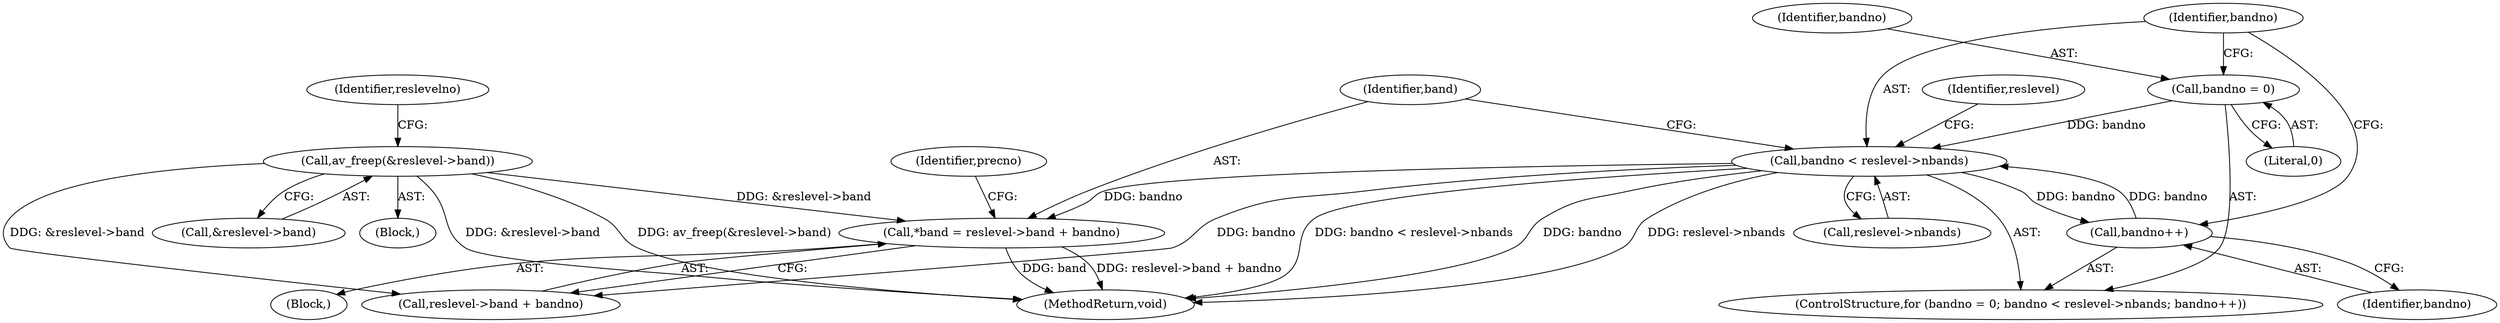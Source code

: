 digraph "0_FFmpeg_912ce9dd2080c5837285a471d750fa311e09b555@integer" {
"1000144" [label="(Call,*band = reslevel->band + bandno)"];
"1000195" [label="(Call,av_freep(&reslevel->band))"];
"1000135" [label="(Call,bandno < reslevel->nbands)"];
"1000140" [label="(Call,bandno++)"];
"1000132" [label="(Call,bandno = 0)"];
"1000146" [label="(Call,reslevel->band + bandno)"];
"1000153" [label="(Identifier,precno)"];
"1000133" [label="(Identifier,bandno)"];
"1000134" [label="(Literal,0)"];
"1000131" [label="(ControlStructure,for (bandno = 0; bandno < reslevel->nbands; bandno++))"];
"1000198" [label="(Identifier,reslevel)"];
"1000132" [label="(Call,bandno = 0)"];
"1000196" [label="(Call,&reslevel->band)"];
"1000145" [label="(Identifier,band)"];
"1000140" [label="(Call,bandno++)"];
"1000141" [label="(Identifier,bandno)"];
"1000220" [label="(MethodReturn,void)"];
"1000122" [label="(Block,)"];
"1000142" [label="(Block,)"];
"1000136" [label="(Identifier,bandno)"];
"1000121" [label="(Identifier,reslevelno)"];
"1000195" [label="(Call,av_freep(&reslevel->band))"];
"1000135" [label="(Call,bandno < reslevel->nbands)"];
"1000137" [label="(Call,reslevel->nbands)"];
"1000144" [label="(Call,*band = reslevel->band + bandno)"];
"1000144" -> "1000142"  [label="AST: "];
"1000144" -> "1000146"  [label="CFG: "];
"1000145" -> "1000144"  [label="AST: "];
"1000146" -> "1000144"  [label="AST: "];
"1000153" -> "1000144"  [label="CFG: "];
"1000144" -> "1000220"  [label="DDG: band"];
"1000144" -> "1000220"  [label="DDG: reslevel->band + bandno"];
"1000195" -> "1000144"  [label="DDG: &reslevel->band"];
"1000135" -> "1000144"  [label="DDG: bandno"];
"1000195" -> "1000122"  [label="AST: "];
"1000195" -> "1000196"  [label="CFG: "];
"1000196" -> "1000195"  [label="AST: "];
"1000121" -> "1000195"  [label="CFG: "];
"1000195" -> "1000220"  [label="DDG: av_freep(&reslevel->band)"];
"1000195" -> "1000220"  [label="DDG: &reslevel->band"];
"1000195" -> "1000146"  [label="DDG: &reslevel->band"];
"1000135" -> "1000131"  [label="AST: "];
"1000135" -> "1000137"  [label="CFG: "];
"1000136" -> "1000135"  [label="AST: "];
"1000137" -> "1000135"  [label="AST: "];
"1000145" -> "1000135"  [label="CFG: "];
"1000198" -> "1000135"  [label="CFG: "];
"1000135" -> "1000220"  [label="DDG: bandno < reslevel->nbands"];
"1000135" -> "1000220"  [label="DDG: bandno"];
"1000135" -> "1000220"  [label="DDG: reslevel->nbands"];
"1000140" -> "1000135"  [label="DDG: bandno"];
"1000132" -> "1000135"  [label="DDG: bandno"];
"1000135" -> "1000140"  [label="DDG: bandno"];
"1000135" -> "1000146"  [label="DDG: bandno"];
"1000140" -> "1000131"  [label="AST: "];
"1000140" -> "1000141"  [label="CFG: "];
"1000141" -> "1000140"  [label="AST: "];
"1000136" -> "1000140"  [label="CFG: "];
"1000132" -> "1000131"  [label="AST: "];
"1000132" -> "1000134"  [label="CFG: "];
"1000133" -> "1000132"  [label="AST: "];
"1000134" -> "1000132"  [label="AST: "];
"1000136" -> "1000132"  [label="CFG: "];
}
